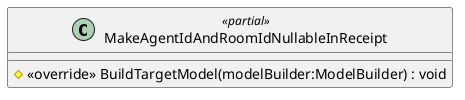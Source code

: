 @startuml
class MakeAgentIdAndRoomIdNullableInReceipt <<partial>> {
    # <<override>> BuildTargetModel(modelBuilder:ModelBuilder) : void
}
@enduml
